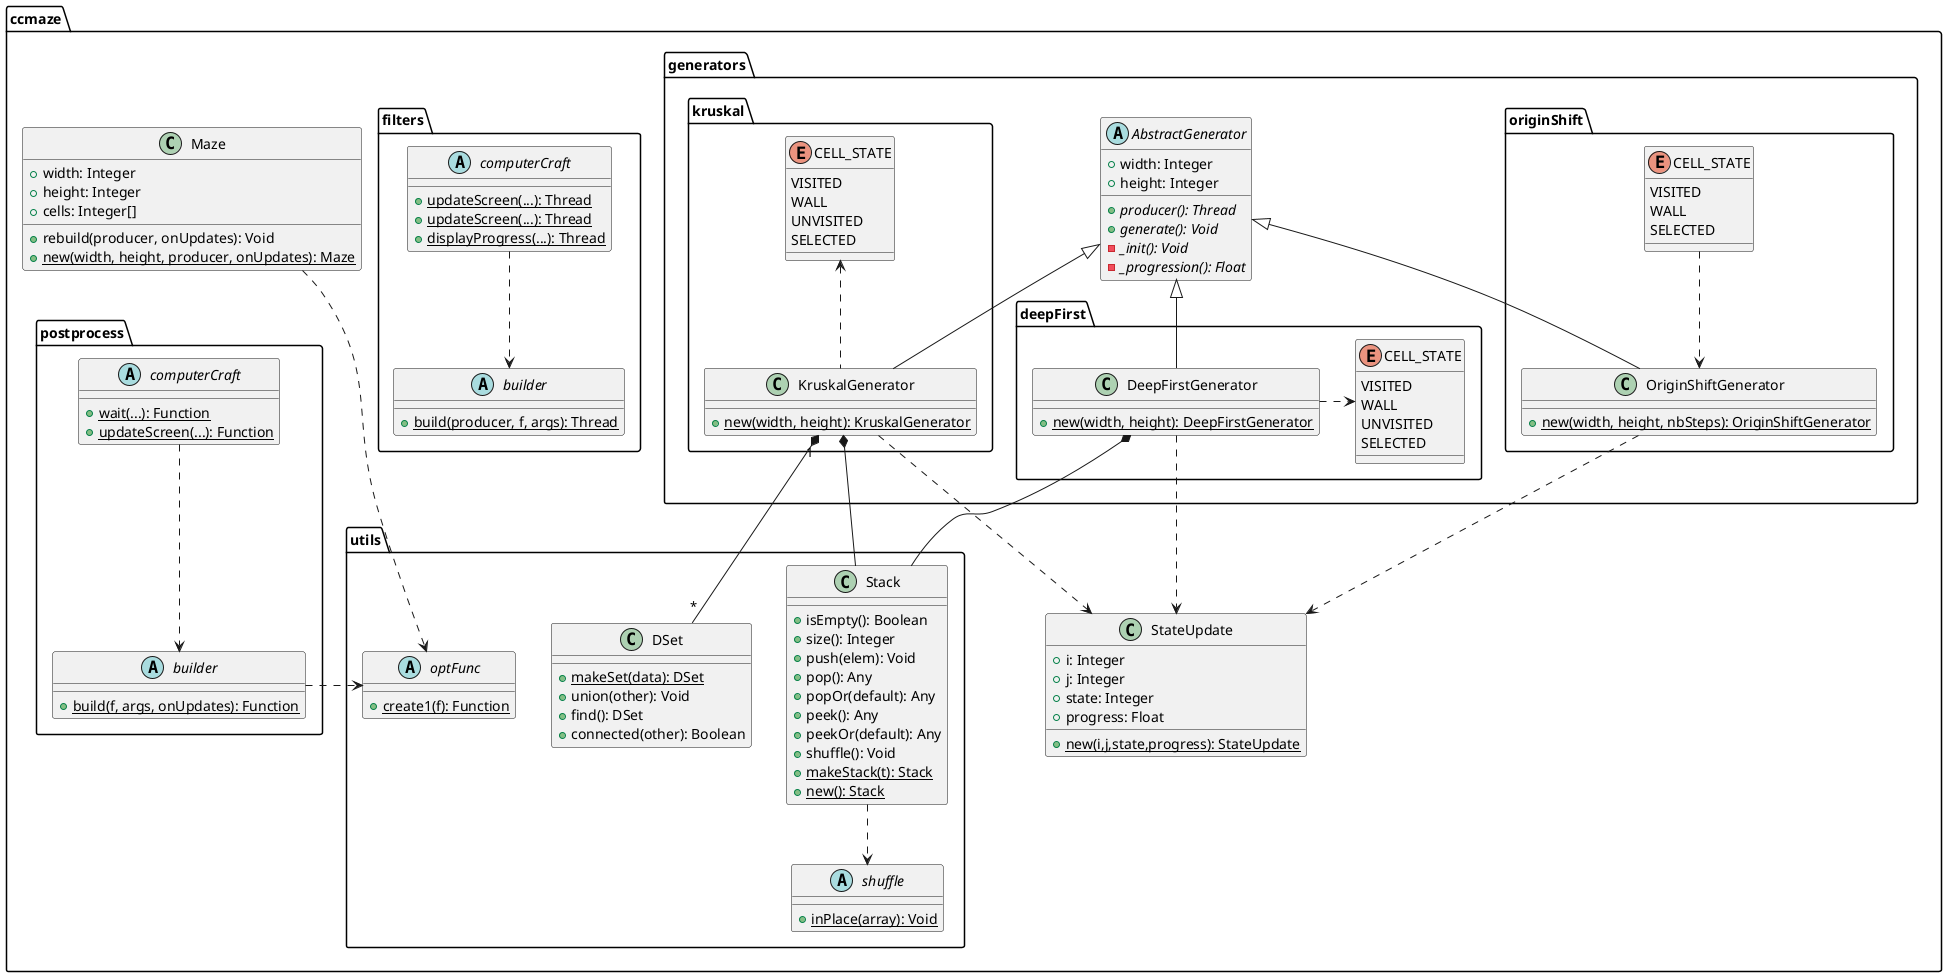 @startuml

package ccmaze {
    package generators {
    abstract class AbstractGenerator{
        + width: Integer
        + height: Integer
        {abstract} + producer(): Thread
        {abstract} + generate(): Void
        {abstract} - _init(): Void
        {abstract} - _progression(): Float
    }

    package deepFirst {
        class DeepFirstGenerator extends ccmaze.generators.AbstractGenerator {
            {static} + new(width, height): DeepFirstGenerator
        }
        enum CELL_STATE {
            VISITED
            WALL
            UNVISITED
            SELECTED
        }

        DeepFirstGenerator .> CELL_STATE
    }

    package kruskal {
        class KruskalGenerator extends ccmaze.generators.AbstractGenerator {
            {static} + new(width, height): KruskalGenerator
        }
        enum CELL_STATE {
            VISITED
            WALL
            UNVISITED
            SELECTED
        }
        CELL_STATE <.. KruskalGenerator
    }

    package originShift {
        class OriginShiftGenerator extends ccmaze.generators.AbstractGenerator {
            {static} + new(width, height, nbSteps): OriginShiftGenerator
        }
        enum CELL_STATE {
            VISITED
            WALL
            SELECTED
        }
        CELL_STATE ..> OriginShiftGenerator
    }
}
    package filters {
        abstract class builder {
            {static} +build(producer, f, args): Thread
        }
        abstract class computerCraft {
            {static} + updateScreen(...): Thread
            {static} + updateScreen(...): Thread
            {static} + displayProgress(...): Thread
        }
        computerCraft ..> builder
    }
    package postprocess{
        abstract class builder {
            {static} +build(f, args, onUpdates): Function
        }
        abstract class computerCraft {
            {static} +wait(...): Function
            {static} +updateScreen(...): Function
        }
        computerCraft ..> builder
    }
    package utils {
       class DSet {
        {static} + makeSet(data): DSet
        + union(other): Void
        + find(): DSet
        + connected(other): Boolean
       }
       class Stack {
        + isEmpty(): Boolean
        + size(): Integer
        + push(elem): Void
        + pop(): Any
        + popOr(default): Any
        + peek(): Any
        + peekOr(default): Any
        + shuffle(): Void
        {static} + makeStack(t): Stack
        {static} + new(): Stack
       }
       abstract class shuffle {
        {static} + inPlace(array): Void
       } 
       abstract class optFunc {
        {static} + create1(f): Function
       } 
       Stack ..> shuffle
    }
    class Maze {
        + width: Integer
        + height: Integer
        + cells: Integer[]
        + rebuild(producer, onUpdates): Void
        {static} + new(width, height, producer, onUpdates): Maze
    }
    class StateUpdate {
        + i: Integer
        + j: Integer
        + state: Integer
        + progress: Float
        {static} + new(i,j,state,progress): StateUpdate
    }
    postprocess.builder .> utils.optFunc
    Maze ...> utils.optFunc

    generators.deepFirst.DeepFirstGenerator ..> StateUpdate
    generators.deepFirst.DeepFirstGenerator *-- utils.Stack

    generators.kruskal.KruskalGenerator ..> StateUpdate
    generators.kruskal.KruskalGenerator "1" *-- "*" utils.DSet
    generators.kruskal.KruskalGenerator *-- utils.Stack

    generators.originShift.OriginShiftGenerator ..> StateUpdate

}

@enduml